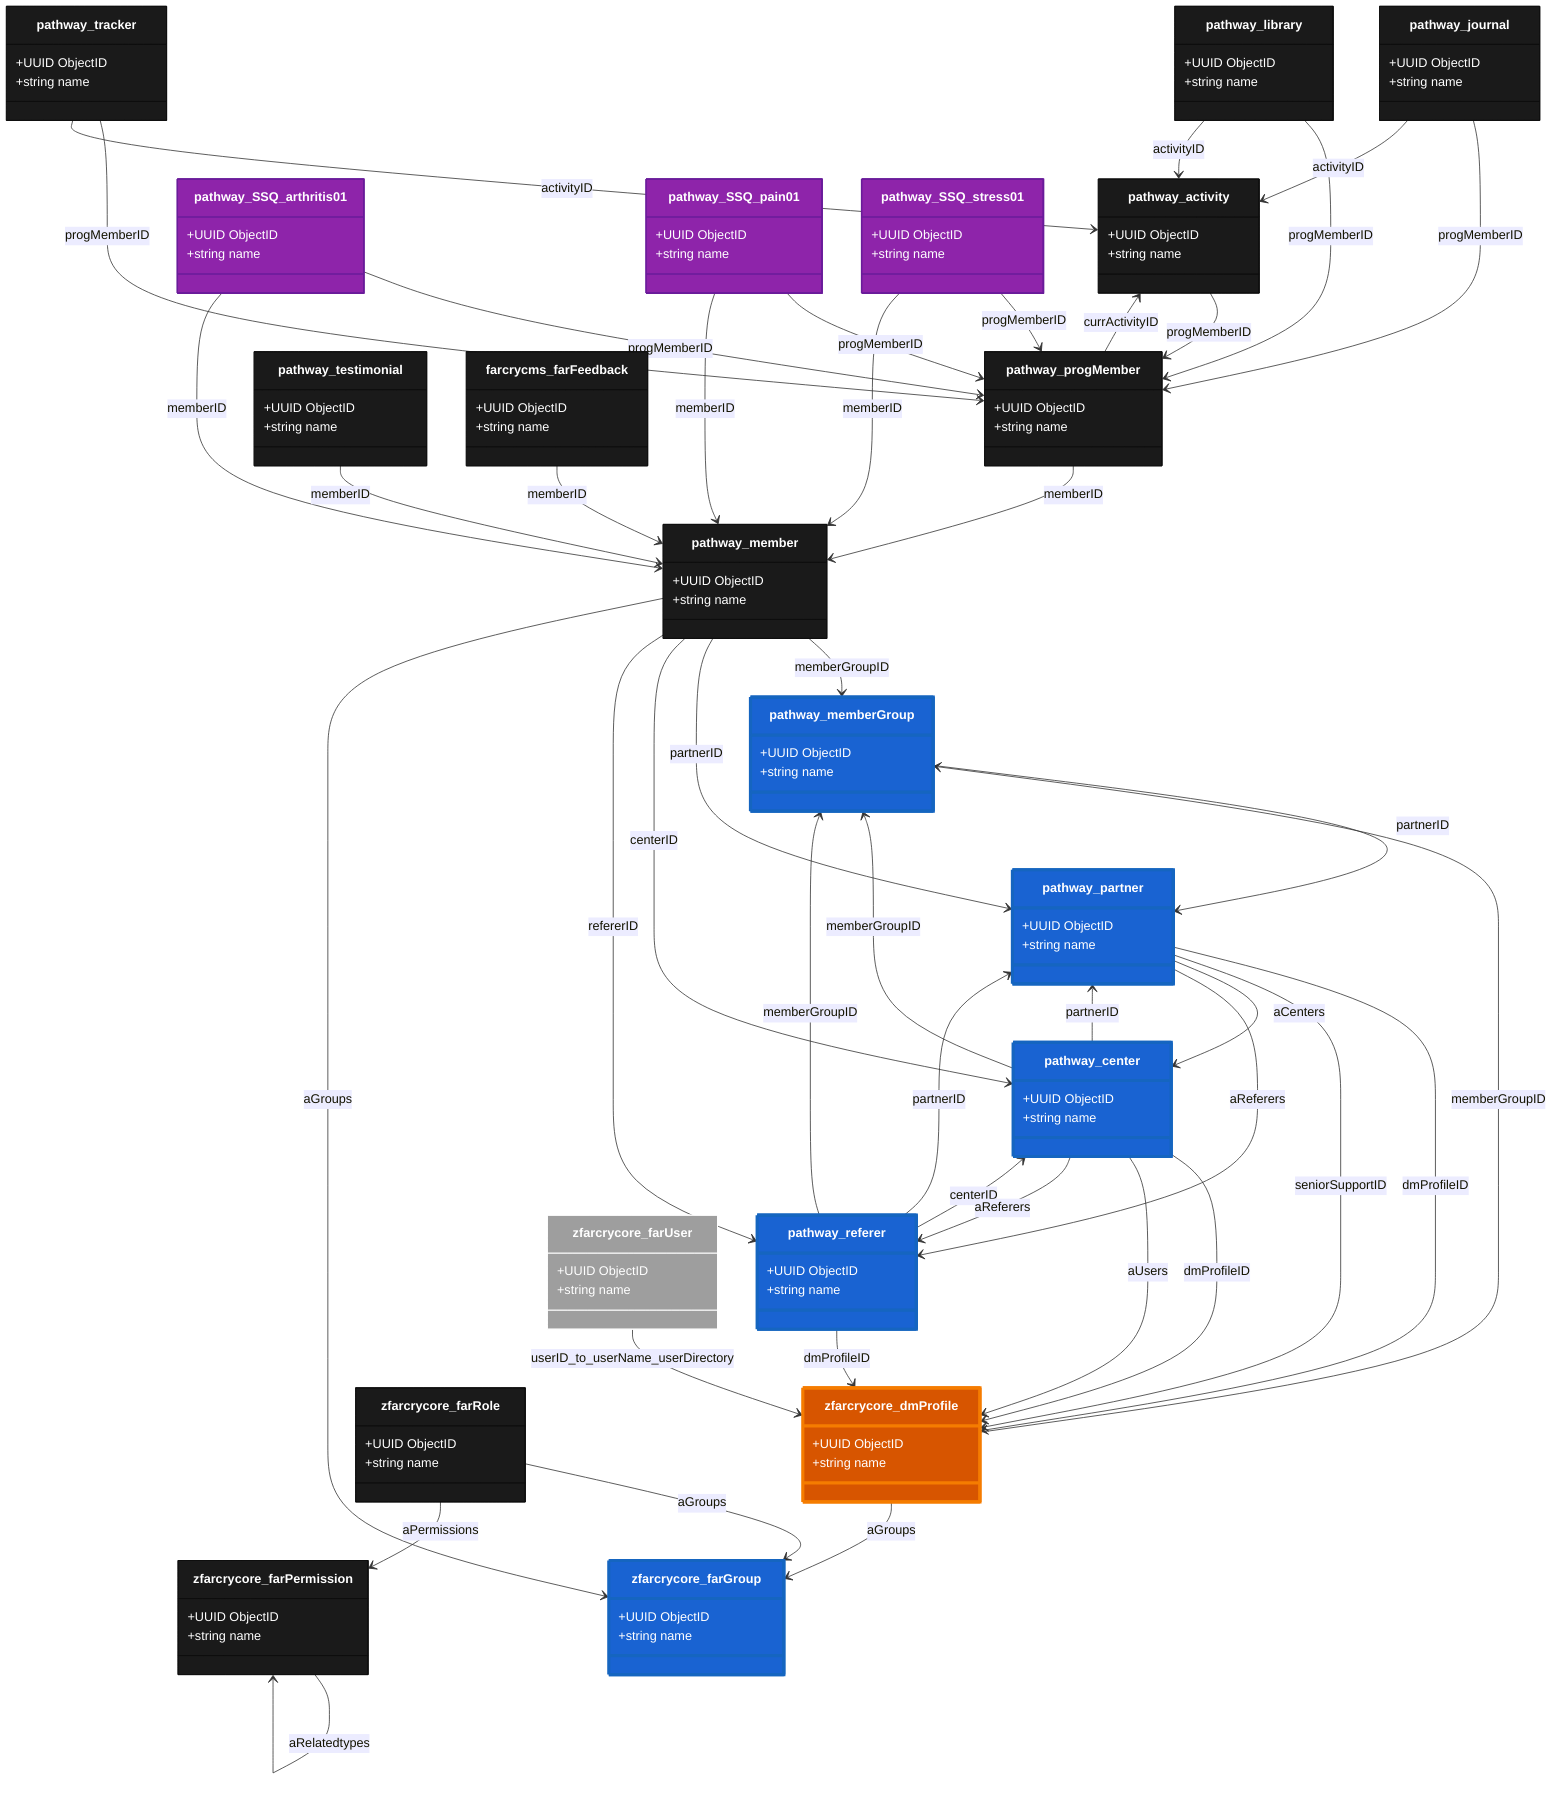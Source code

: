 classDiagram
    %% Parameters:
%%   Focus: dmProfile
%%   Domains: participant
%%   Chart Type: Class
    class pathway_activity {
        +UUID ObjectID
        +string name
    }

    class pathway_center {
        +UUID ObjectID
        +string name
    }

    class pathway_journal {
        +UUID ObjectID
        +string name
    }

    class pathway_library {
        +UUID ObjectID
        +string name
    }

    class pathway_member {
        +UUID ObjectID
        +string name
    }

    class pathway_memberGroup {
        +UUID ObjectID
        +string name
    }

    class pathway_partner {
        +UUID ObjectID
        +string name
    }

    class pathway_progMember {
        +UUID ObjectID
        +string name
    }

    class pathway_referer {
        +UUID ObjectID
        +string name
    }

    class pathway_SSQ_arthritis01 {
        +UUID ObjectID
        +string name
    }

    class pathway_SSQ_pain01 {
        +UUID ObjectID
        +string name
    }

    class pathway_SSQ_stress01 {
        +UUID ObjectID
        +string name
    }

    class pathway_testimonial {
        +UUID ObjectID
        +string name
    }

    class pathway_tracker {
        +UUID ObjectID
        +string name
    }

    class farcrycms_farFeedback {
        +UUID ObjectID
        +string name
    }

    class zfarcrycore_dmProfile {
        +UUID ObjectID
        +string name
    }

    class zfarcrycore_farGroup {
        +UUID ObjectID
        +string name
    }

    class zfarcrycore_farPermission {
        +UUID ObjectID
        +string name
    }

    class zfarcrycore_farRole {
        +UUID ObjectID
        +string name
    }

    pathway_activity --> pathway_progMember : progMemberID
    pathway_center --> zfarcrycore_dmProfile : dmProfileID
    pathway_center --> pathway_partner : partnerID
    pathway_center --> pathway_memberGroup : memberGroupID
    pathway_journal --> pathway_progMember : progMemberID
    pathway_journal --> pathway_activity : activityID
    pathway_library --> pathway_progMember : progMemberID
    pathway_library --> pathway_activity : activityID
    pathway_member --> pathway_memberGroup : memberGroupID
    pathway_member --> pathway_partner : partnerID
    pathway_member --> pathway_center : centerID
    pathway_member --> pathway_referer : refererID
    pathway_memberGroup --> pathway_partner : partnerID
    pathway_partner --> zfarcrycore_dmProfile : dmProfileID
    pathway_partner --> zfarcrycore_dmProfile : seniorSupportID
    pathway_progMember --> pathway_member : memberID
    pathway_progMember --> pathway_activity : currActivityID
    pathway_referer --> zfarcrycore_dmProfile : dmProfileID
    pathway_referer --> pathway_partner : partnerID
    pathway_referer --> pathway_memberGroup : memberGroupID
    pathway_referer --> pathway_center : centerID
    pathway_SSQ_arthritis01 --> pathway_progMember : progMemberID
    pathway_SSQ_arthritis01 --> pathway_member : memberID
    pathway_SSQ_pain01 --> pathway_progMember : progMemberID
    pathway_SSQ_pain01 --> pathway_member : memberID
    pathway_SSQ_stress01 --> pathway_progMember : progMemberID
    pathway_SSQ_stress01 --> pathway_member : memberID
    pathway_testimonial --> pathway_member : memberID
    pathway_tracker --> pathway_progMember : progMemberID
    pathway_tracker --> pathway_activity : activityID
    farcrycms_farFeedback --> pathway_member : memberID
    zfarcrycore_dmProfile --> pathway_memberGroup : memberGroupID
    pathway_center --> zfarcrycore_dmProfile : aUsers
    pathway_center --> pathway_referer : aReferers
    pathway_member --> zfarcrycore_farGroup : aGroups
    pathway_partner --> pathway_center : aCenters
    pathway_partner --> pathway_referer : aReferers
    zfarcrycore_dmProfile --> zfarcrycore_farGroup : aGroups
    zfarcrycore_farRole --> zfarcrycore_farGroup : aGroups
    zfarcrycore_farRole --> zfarcrycore_farPermission : aPermissions
    zfarcrycore_farPermission --> zfarcrycore_farPermission : aRelatedtypes

    %% Special Joins
    zfarcrycore_farUser --> zfarcrycore_dmProfile : userID_to_userName_userDirectory
    %% End Special Joins

    class zfarcrycore_farUser {
        +UUID ObjectID
        +string name
    }


    %% Entity Styling
    style pathway_activity fill:#1a1a1a,stroke:#0d0d0d,stroke-width:1px,color:#fff
    style pathway_center fill:#1963d2,stroke:#1565c0,stroke-width:4px,color:#fff
    style pathway_journal fill:#1a1a1a,stroke:#0d0d0d,stroke-width:1px,color:#fff
    style pathway_library fill:#1a1a1a,stroke:#0d0d0d,stroke-width:1px,color:#fff
    style pathway_member fill:#1a1a1a,stroke:#0d0d0d,stroke-width:1px,color:#fff
    style pathway_memberGroup fill:#1963d2,stroke:#1565c0,stroke-width:4px,color:#fff
    style pathway_partner fill:#1963d2,stroke:#1565c0,stroke-width:4px,color:#fff
    style pathway_progMember fill:#1a1a1a,stroke:#0d0d0d,stroke-width:1px,color:#fff
    style pathway_referer fill:#1963d2,stroke:#1565c0,stroke-width:4px,color:#fff
    style pathway_SSQ_arthritis01 fill:#8e24aa,stroke:#6a1b9a,stroke-width:2px,color:#fff
    style pathway_SSQ_pain01 fill:#8e24aa,stroke:#6a1b9a,stroke-width:2px,color:#fff
    style pathway_SSQ_stress01 fill:#8e24aa,stroke:#6a1b9a,stroke-width:2px,color:#fff
    style pathway_testimonial fill:#1a1a1a,stroke:#0d0d0d,stroke-width:1px,color:#fff
    style pathway_tracker fill:#1a1a1a,stroke:#0d0d0d,stroke-width:1px,color:#fff
    style farcrycms_farFeedback fill:#1a1a1a,stroke:#0d0d0d,stroke-width:1px,color:#fff
    style zfarcrycore_dmProfile fill:#d75500,stroke:#f57c00,stroke-width:4px,color:#fff
    style zfarcrycore_farGroup fill:#1963d2,stroke:#1565c0,stroke-width:4px,color:#fff
    style zfarcrycore_farPermission fill:#1a1a1a,stroke:#0d0d0d,stroke-width:1px,color:#fff
    style zfarcrycore_farRole fill:#1a1a1a,stroke:#0d0d0d,stroke-width:1px,color:#fff
    style zfarcrycore_farUser fill:#9e9e9e,stroke:#fff,stroke-width:1px,color:#fff